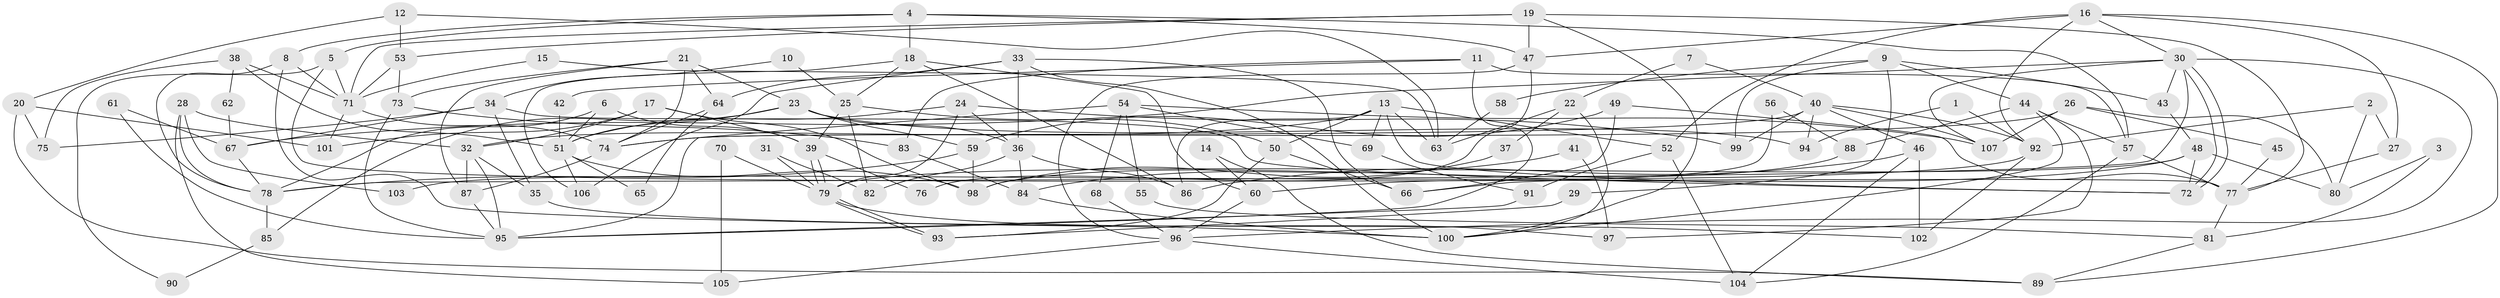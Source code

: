 // coarse degree distribution, {3: 0.1388888888888889, 4: 0.2222222222222222, 6: 0.06944444444444445, 2: 0.19444444444444445, 8: 0.06944444444444445, 5: 0.1388888888888889, 11: 0.013888888888888888, 7: 0.06944444444444445, 10: 0.027777777777777776, 9: 0.05555555555555555}
// Generated by graph-tools (version 1.1) at 2025/52/02/27/25 19:52:09]
// undirected, 107 vertices, 214 edges
graph export_dot {
graph [start="1"]
  node [color=gray90,style=filled];
  1;
  2;
  3;
  4;
  5;
  6;
  7;
  8;
  9;
  10;
  11;
  12;
  13;
  14;
  15;
  16;
  17;
  18;
  19;
  20;
  21;
  22;
  23;
  24;
  25;
  26;
  27;
  28;
  29;
  30;
  31;
  32;
  33;
  34;
  35;
  36;
  37;
  38;
  39;
  40;
  41;
  42;
  43;
  44;
  45;
  46;
  47;
  48;
  49;
  50;
  51;
  52;
  53;
  54;
  55;
  56;
  57;
  58;
  59;
  60;
  61;
  62;
  63;
  64;
  65;
  66;
  67;
  68;
  69;
  70;
  71;
  72;
  73;
  74;
  75;
  76;
  77;
  78;
  79;
  80;
  81;
  82;
  83;
  84;
  85;
  86;
  87;
  88;
  89;
  90;
  91;
  92;
  93;
  94;
  95;
  96;
  97;
  98;
  99;
  100;
  101;
  102;
  103;
  104;
  105;
  106;
  107;
  1 -- 92;
  1 -- 94;
  2 -- 27;
  2 -- 92;
  2 -- 80;
  3 -- 81;
  3 -- 80;
  4 -- 18;
  4 -- 47;
  4 -- 5;
  4 -- 8;
  4 -- 57;
  5 -- 71;
  5 -- 77;
  5 -- 90;
  6 -- 78;
  6 -- 39;
  6 -- 51;
  7 -- 40;
  7 -- 22;
  8 -- 100;
  8 -- 71;
  8 -- 78;
  9 -- 99;
  9 -- 43;
  9 -- 29;
  9 -- 44;
  9 -- 58;
  10 -- 25;
  10 -- 34;
  11 -- 57;
  11 -- 95;
  11 -- 42;
  11 -- 83;
  12 -- 20;
  12 -- 53;
  12 -- 63;
  13 -- 32;
  13 -- 72;
  13 -- 50;
  13 -- 52;
  13 -- 63;
  13 -- 69;
  13 -- 86;
  14 -- 89;
  14 -- 60;
  15 -- 63;
  15 -- 71;
  16 -- 30;
  16 -- 52;
  16 -- 27;
  16 -- 47;
  16 -- 89;
  16 -- 92;
  17 -- 98;
  17 -- 32;
  17 -- 39;
  17 -- 101;
  18 -- 60;
  18 -- 86;
  18 -- 25;
  18 -- 106;
  19 -- 77;
  19 -- 53;
  19 -- 47;
  19 -- 71;
  19 -- 100;
  20 -- 101;
  20 -- 75;
  20 -- 89;
  21 -- 73;
  21 -- 23;
  21 -- 64;
  21 -- 74;
  21 -- 87;
  22 -- 100;
  22 -- 63;
  22 -- 37;
  23 -- 59;
  23 -- 51;
  23 -- 36;
  23 -- 85;
  23 -- 94;
  24 -- 79;
  24 -- 36;
  24 -- 51;
  24 -- 99;
  25 -- 39;
  25 -- 50;
  25 -- 82;
  26 -- 107;
  26 -- 74;
  26 -- 45;
  26 -- 80;
  27 -- 77;
  28 -- 78;
  28 -- 32;
  28 -- 103;
  28 -- 105;
  29 -- 93;
  30 -- 72;
  30 -- 72;
  30 -- 96;
  30 -- 43;
  30 -- 67;
  30 -- 78;
  30 -- 107;
  31 -- 79;
  31 -- 82;
  32 -- 35;
  32 -- 87;
  32 -- 95;
  33 -- 106;
  33 -- 64;
  33 -- 36;
  33 -- 66;
  33 -- 100;
  34 -- 72;
  34 -- 67;
  34 -- 35;
  34 -- 75;
  35 -- 102;
  36 -- 82;
  36 -- 84;
  36 -- 86;
  37 -- 98;
  38 -- 71;
  38 -- 51;
  38 -- 62;
  38 -- 75;
  39 -- 79;
  39 -- 79;
  39 -- 76;
  40 -- 107;
  40 -- 74;
  40 -- 46;
  40 -- 92;
  40 -- 94;
  40 -- 99;
  41 -- 97;
  41 -- 84;
  42 -- 51;
  43 -- 48;
  44 -- 100;
  44 -- 57;
  44 -- 88;
  44 -- 97;
  45 -- 77;
  46 -- 86;
  46 -- 102;
  46 -- 104;
  47 -- 76;
  47 -- 96;
  48 -- 80;
  48 -- 79;
  48 -- 60;
  48 -- 72;
  49 -- 66;
  49 -- 77;
  49 -- 59;
  50 -- 66;
  50 -- 93;
  51 -- 65;
  51 -- 98;
  51 -- 106;
  52 -- 104;
  52 -- 91;
  53 -- 73;
  53 -- 71;
  54 -- 69;
  54 -- 95;
  54 -- 55;
  54 -- 68;
  54 -- 107;
  55 -- 81;
  56 -- 66;
  56 -- 88;
  57 -- 77;
  57 -- 104;
  58 -- 63;
  59 -- 78;
  59 -- 98;
  60 -- 96;
  61 -- 95;
  61 -- 67;
  62 -- 67;
  64 -- 74;
  64 -- 65;
  67 -- 78;
  68 -- 96;
  69 -- 91;
  70 -- 79;
  70 -- 105;
  71 -- 74;
  71 -- 101;
  73 -- 83;
  73 -- 95;
  74 -- 87;
  77 -- 81;
  78 -- 85;
  79 -- 93;
  79 -- 93;
  79 -- 97;
  81 -- 89;
  83 -- 84;
  84 -- 100;
  85 -- 90;
  87 -- 95;
  88 -- 98;
  91 -- 95;
  92 -- 102;
  92 -- 103;
  96 -- 104;
  96 -- 105;
}
